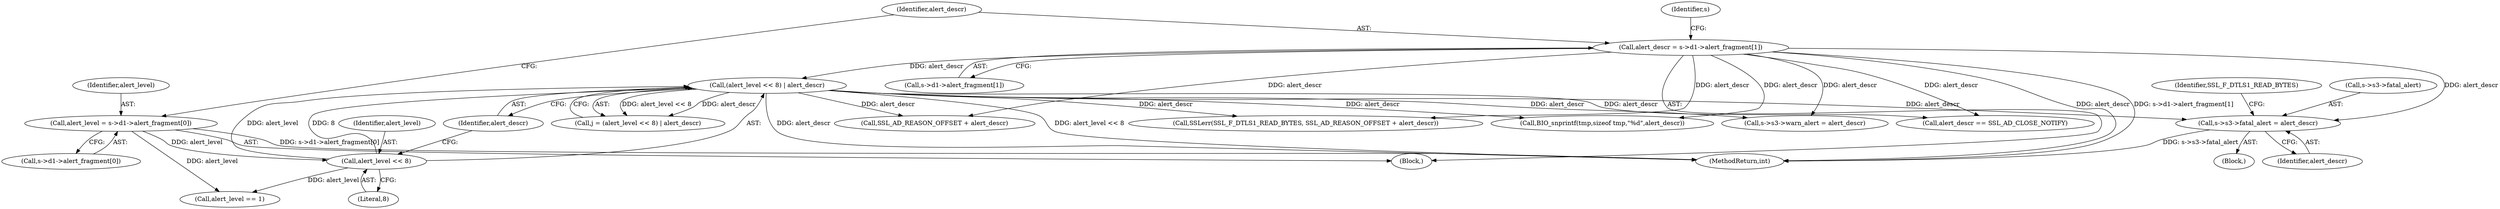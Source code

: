 digraph "0_openssl_103b171d8fc282ef435f8de9afbf7782e312961f_3@pointer" {
"1001229" [label="(Call,s->s3->fatal_alert = alert_descr)"];
"1001037" [label="(Call,alert_descr = s->d1->alert_fragment[1])"];
"1001107" [label="(Call,(alert_level << 8) | alert_descr)"];
"1001108" [label="(Call,alert_level << 8)"];
"1001027" [label="(Call,alert_level = s->d1->alert_fragment[0])"];
"1001037" [label="(Call,alert_descr = s->d1->alert_fragment[1])"];
"1001039" [label="(Call,s->d1->alert_fragment[1])"];
"1001107" [label="(Call,(alert_level << 8) | alert_descr)"];
"1001238" [label="(Call,SSL_AD_REASON_OFFSET + alert_descr)"];
"1001237" [label="(Identifier,SSL_F_DTLS1_READ_BYTES)"];
"1001025" [label="(Block,)"];
"1001028" [label="(Identifier,alert_level)"];
"1001111" [label="(Identifier,alert_descr)"];
"1001038" [label="(Identifier,alert_descr)"];
"1001236" [label="(Call,SSLerr(SSL_F_DTLS1_READ_BYTES, SSL_AD_REASON_OFFSET + alert_descr))"];
"1001027" [label="(Call,alert_level = s->d1->alert_fragment[0])"];
"1001241" [label="(Call,BIO_snprintf(tmp,sizeof tmp,\"%d\",alert_descr))"];
"1001230" [label="(Call,s->s3->fatal_alert)"];
"1001697" [label="(MethodReturn,int)"];
"1001121" [label="(Call,s->s3->warn_alert = alert_descr)"];
"1001222" [label="(Block,)"];
"1001108" [label="(Call,alert_level << 8)"];
"1001129" [label="(Call,alert_descr == SSL_AD_CLOSE_NOTIFY)"];
"1001110" [label="(Literal,8)"];
"1001049" [label="(Identifier,s)"];
"1001029" [label="(Call,s->d1->alert_fragment[0])"];
"1001117" [label="(Call,alert_level == 1)"];
"1001235" [label="(Identifier,alert_descr)"];
"1001109" [label="(Identifier,alert_level)"];
"1001105" [label="(Call,j = (alert_level << 8) | alert_descr)"];
"1001229" [label="(Call,s->s3->fatal_alert = alert_descr)"];
"1001229" -> "1001222"  [label="AST: "];
"1001229" -> "1001235"  [label="CFG: "];
"1001230" -> "1001229"  [label="AST: "];
"1001235" -> "1001229"  [label="AST: "];
"1001237" -> "1001229"  [label="CFG: "];
"1001229" -> "1001697"  [label="DDG: s->s3->fatal_alert"];
"1001037" -> "1001229"  [label="DDG: alert_descr"];
"1001107" -> "1001229"  [label="DDG: alert_descr"];
"1001037" -> "1001025"  [label="AST: "];
"1001037" -> "1001039"  [label="CFG: "];
"1001038" -> "1001037"  [label="AST: "];
"1001039" -> "1001037"  [label="AST: "];
"1001049" -> "1001037"  [label="CFG: "];
"1001037" -> "1001697"  [label="DDG: alert_descr"];
"1001037" -> "1001697"  [label="DDG: s->d1->alert_fragment[1]"];
"1001037" -> "1001107"  [label="DDG: alert_descr"];
"1001037" -> "1001121"  [label="DDG: alert_descr"];
"1001037" -> "1001129"  [label="DDG: alert_descr"];
"1001037" -> "1001236"  [label="DDG: alert_descr"];
"1001037" -> "1001238"  [label="DDG: alert_descr"];
"1001037" -> "1001241"  [label="DDG: alert_descr"];
"1001107" -> "1001105"  [label="AST: "];
"1001107" -> "1001111"  [label="CFG: "];
"1001108" -> "1001107"  [label="AST: "];
"1001111" -> "1001107"  [label="AST: "];
"1001105" -> "1001107"  [label="CFG: "];
"1001107" -> "1001697"  [label="DDG: alert_level << 8"];
"1001107" -> "1001697"  [label="DDG: alert_descr"];
"1001107" -> "1001105"  [label="DDG: alert_level << 8"];
"1001107" -> "1001105"  [label="DDG: alert_descr"];
"1001108" -> "1001107"  [label="DDG: alert_level"];
"1001108" -> "1001107"  [label="DDG: 8"];
"1001107" -> "1001121"  [label="DDG: alert_descr"];
"1001107" -> "1001129"  [label="DDG: alert_descr"];
"1001107" -> "1001236"  [label="DDG: alert_descr"];
"1001107" -> "1001238"  [label="DDG: alert_descr"];
"1001107" -> "1001241"  [label="DDG: alert_descr"];
"1001108" -> "1001110"  [label="CFG: "];
"1001109" -> "1001108"  [label="AST: "];
"1001110" -> "1001108"  [label="AST: "];
"1001111" -> "1001108"  [label="CFG: "];
"1001027" -> "1001108"  [label="DDG: alert_level"];
"1001108" -> "1001117"  [label="DDG: alert_level"];
"1001027" -> "1001025"  [label="AST: "];
"1001027" -> "1001029"  [label="CFG: "];
"1001028" -> "1001027"  [label="AST: "];
"1001029" -> "1001027"  [label="AST: "];
"1001038" -> "1001027"  [label="CFG: "];
"1001027" -> "1001697"  [label="DDG: s->d1->alert_fragment[0]"];
"1001027" -> "1001117"  [label="DDG: alert_level"];
}
